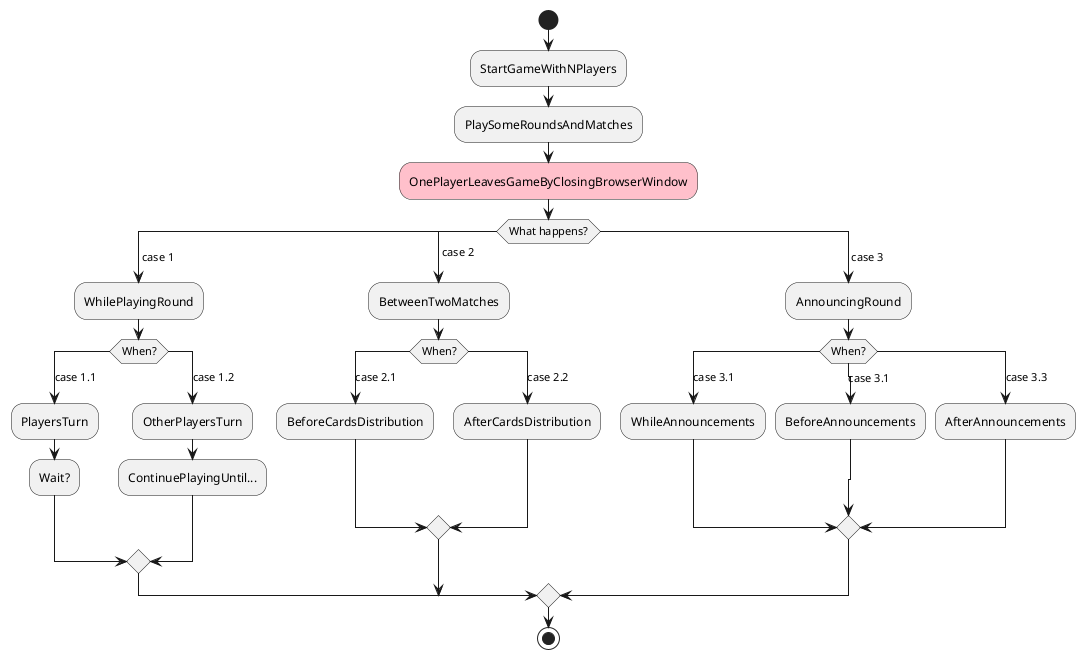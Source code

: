 @startuml
'https://plantuml.com/activity-diagram-beta

start
:StartGameWithNPlayers;
:PlaySomeRoundsAndMatches;
#Pink:OnePlayerLeavesGameByClosingBrowserWindow;
switch (What happens?)
case ( case 1 )
    :WhilePlayingRound;
        switch(When?)
        case (case 1.1)
            :PlayersTurn;
            :Wait?;
        case (case 1.2)
             :OtherPlayersTurn;
             :ContinuePlayingUntil...;
        endswitch
case ( case 2 )
    :BetweenTwoMatches;
    switch(When?)
    case (case 2.1)
        :BeforeCardsDistribution;
    case (case 2.2)
         :AfterCardsDistribution;
    endswitch
case ( case 3 )
    :AnnouncingRound;
        switch(When?)
            case (case 3.1)
            :WhileAnnouncements;
        case (case 3.1)
            :BeforeAnnouncements;
        case (case 3.3)
             :AfterAnnouncements;
        endswitch
endswitch

stop

@enduml
